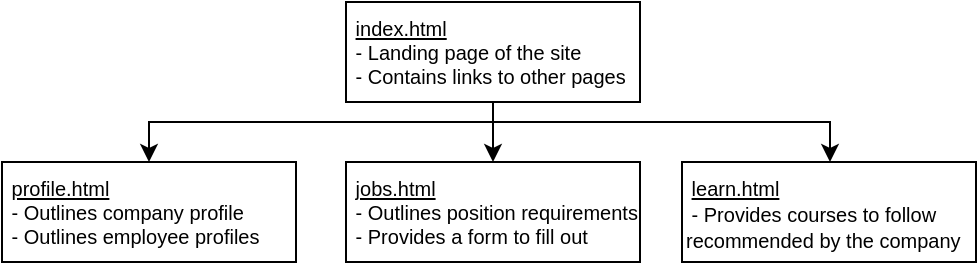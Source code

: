 <mxfile version="26.1.0">
  <diagram name="Page-1" id="ioy_3syxzAF1e0OAr2j0">
    <mxGraphModel dx="925" dy="532" grid="1" gridSize="10" guides="1" tooltips="1" connect="1" arrows="1" fold="1" page="1" pageScale="1" pageWidth="850" pageHeight="1100" math="0" shadow="0">
      <root>
        <mxCell id="0" />
        <mxCell id="1" parent="0" />
        <mxCell id="3kJi9KBSPZgS1uLCo4rj-5" value="" style="edgeStyle=orthogonalEdgeStyle;rounded=0;orthogonalLoop=1;jettySize=auto;html=1;" edge="1" parent="1" source="3kJi9KBSPZgS1uLCo4rj-1" target="3kJi9KBSPZgS1uLCo4rj-2">
          <mxGeometry relative="1" as="geometry" />
        </mxCell>
        <mxCell id="3kJi9KBSPZgS1uLCo4rj-6" style="edgeStyle=orthogonalEdgeStyle;rounded=0;orthogonalLoop=1;jettySize=auto;html=1;entryX=0.5;entryY=0;entryDx=0;entryDy=0;" edge="1" parent="1" source="3kJi9KBSPZgS1uLCo4rj-1" target="3kJi9KBSPZgS1uLCo4rj-4">
          <mxGeometry relative="1" as="geometry">
            <Array as="points">
              <mxPoint x="426" y="100" />
              <mxPoint x="254" y="100" />
            </Array>
          </mxGeometry>
        </mxCell>
        <mxCell id="3kJi9KBSPZgS1uLCo4rj-7" style="edgeStyle=orthogonalEdgeStyle;rounded=0;orthogonalLoop=1;jettySize=auto;html=1;entryX=0.5;entryY=0;entryDx=0;entryDy=0;" edge="1" parent="1" source="3kJi9KBSPZgS1uLCo4rj-1" target="3kJi9KBSPZgS1uLCo4rj-3">
          <mxGeometry relative="1" as="geometry">
            <Array as="points">
              <mxPoint x="426" y="100" />
              <mxPoint x="594" y="100" />
              <mxPoint x="594" y="120" />
            </Array>
          </mxGeometry>
        </mxCell>
        <mxCell id="3kJi9KBSPZgS1uLCo4rj-1" value="&lt;div style=&quot;line-height: 100%;&quot;&gt;&lt;font style=&quot;font-size: 10px; line-height: 100%;&quot;&gt;&amp;nbsp;&lt;u&gt;index.html&lt;/u&gt;&lt;/font&gt;&lt;div&gt;&lt;font style=&quot;font-size: 10px; line-height: 100%;&quot;&gt;&amp;nbsp;- Landing page of the site&lt;/font&gt;&lt;/div&gt;&lt;div&gt;&lt;font style=&quot;font-size: 10px; line-height: 100%;&quot;&gt;&amp;nbsp;- Contains links to other pages&lt;/font&gt;&lt;/div&gt;&lt;/div&gt;" style="rounded=0;whiteSpace=wrap;html=1;align=left;verticalAlign=top;" vertex="1" parent="1">
          <mxGeometry x="352" y="40" width="147" height="50" as="geometry" />
        </mxCell>
        <mxCell id="3kJi9KBSPZgS1uLCo4rj-2" value="&lt;div style=&quot;line-height: 100%;&quot;&gt;&lt;font style=&quot;font-size: 10px; line-height: 100%;&quot;&gt;&amp;nbsp;&lt;u&gt;jobs.html&lt;/u&gt;&lt;/font&gt;&lt;div&gt;&lt;font style=&quot;font-size: 10px; line-height: 100%;&quot;&gt;&amp;nbsp;- Outlines position requirements&lt;/font&gt;&lt;/div&gt;&lt;div&gt;&lt;font style=&quot;font-size: 10px; line-height: 100%;&quot;&gt;&amp;nbsp;- Provides a form to fill out&lt;/font&gt;&lt;/div&gt;&lt;/div&gt;" style="rounded=0;whiteSpace=wrap;html=1;align=left;verticalAlign=top;" vertex="1" parent="1">
          <mxGeometry x="352" y="120" width="147" height="50" as="geometry" />
        </mxCell>
        <mxCell id="3kJi9KBSPZgS1uLCo4rj-3" value="&lt;div style=&quot;line-height: 100%;&quot;&gt;&lt;span style=&quot;font-size: 10px;&quot;&gt;&amp;nbsp;&lt;u&gt;learn.html&lt;/u&gt;&lt;/span&gt;&lt;/div&gt;&lt;div style=&quot;line-height: 100%;&quot;&gt;&lt;span style=&quot;font-size: 10px;&quot;&gt;&amp;nbsp;- Provides courses to follow recommended by the company&lt;/span&gt;&lt;/div&gt;" style="rounded=0;whiteSpace=wrap;html=1;align=left;verticalAlign=top;" vertex="1" parent="1">
          <mxGeometry x="520" y="120" width="147" height="50" as="geometry" />
        </mxCell>
        <mxCell id="3kJi9KBSPZgS1uLCo4rj-4" value="&lt;div style=&quot;line-height: 100%;&quot;&gt;&lt;font style=&quot;font-size: 10px; line-height: 100%;&quot;&gt;&amp;nbsp;&lt;u&gt;profile.html&lt;/u&gt;&lt;/font&gt;&lt;div&gt;&lt;font style=&quot;font-size: 10px; line-height: 100%;&quot;&gt;&amp;nbsp;- Outlines company profile&lt;/font&gt;&lt;/div&gt;&lt;div&gt;&lt;span style=&quot;font-size: 10px;&quot;&gt;&amp;nbsp;- Outlines employee profiles&lt;/span&gt;&lt;/div&gt;&lt;/div&gt;" style="rounded=0;whiteSpace=wrap;html=1;align=left;verticalAlign=top;" vertex="1" parent="1">
          <mxGeometry x="180" y="120" width="147" height="50" as="geometry" />
        </mxCell>
      </root>
    </mxGraphModel>
  </diagram>
</mxfile>

